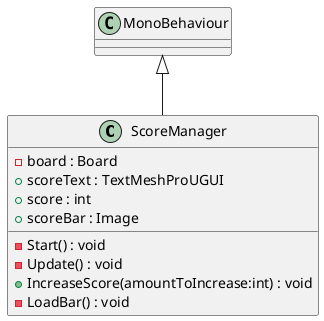 @startuml
class ScoreManager {
    - board : Board
    + scoreText : TextMeshProUGUI
    + score : int
    + scoreBar : Image
    - Start() : void
    - Update() : void
    + IncreaseScore(amountToIncrease:int) : void
    - LoadBar() : void
}
MonoBehaviour <|-- ScoreManager
@enduml
